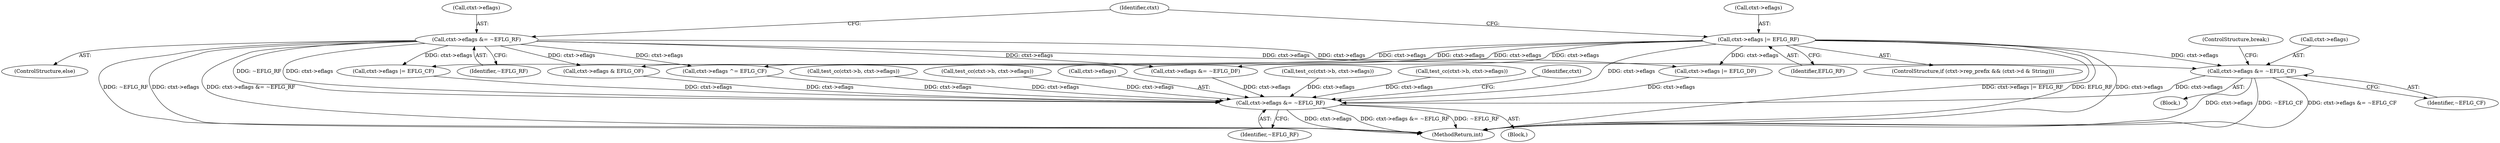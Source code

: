 digraph "0_linux_234f3ce485d54017f15cf5e0699cff4100121601_8@pointer" {
"1000963" [label="(Call,ctxt->eflags &= ~EFLG_CF)"];
"1000699" [label="(Call,ctxt->eflags &= ~EFLG_RF)"];
"1000693" [label="(Call,ctxt->eflags |= EFLG_RF)"];
"1001185" [label="(Call,ctxt->eflags &= ~EFLG_RF)"];
"1000967" [label="(Identifier,~EFLG_CF)"];
"1000764" [label="(Block,)"];
"1000697" [label="(Identifier,EFLG_RF)"];
"1001319" [label="(Call,test_cc(ctxt->b, ctxt->eflags))"];
"1001185" [label="(Call,ctxt->eflags &= ~EFLG_RF)"];
"1001480" [label="(MethodReturn,int)"];
"1000968" [label="(ControlStructure,break;)"];
"1000703" [label="(Identifier,~EFLG_RF)"];
"1000706" [label="(Identifier,ctxt)"];
"1000970" [label="(Call,ctxt->eflags |= EFLG_CF)"];
"1000699" [label="(Call,ctxt->eflags &= ~EFLG_RF)"];
"1001278" [label="(Call,test_cc(ctxt->b, ctxt->eflags))"];
"1000963" [label="(Call,ctxt->eflags &= ~EFLG_CF)"];
"1000921" [label="(Call,ctxt->eflags & EFLG_OF)"];
"1001186" [label="(Call,ctxt->eflags)"];
"1000683" [label="(ControlStructure,if (ctxt->rep_prefix && (ctxt->d & String)))"];
"1000694" [label="(Call,ctxt->eflags)"];
"1000956" [label="(Call,ctxt->eflags ^= EFLG_CF)"];
"1001343" [label="(Call,test_cc(ctxt->b, ctxt->eflags))"];
"1001189" [label="(Identifier,~EFLG_RF)"];
"1000977" [label="(Call,ctxt->eflags &= ~EFLG_DF)"];
"1000698" [label="(ControlStructure,else)"];
"1000700" [label="(Call,ctxt->eflags)"];
"1001102" [label="(Block,)"];
"1000789" [label="(Call,test_cc(ctxt->b, ctxt->eflags))"];
"1000693" [label="(Call,ctxt->eflags |= EFLG_RF)"];
"1000964" [label="(Call,ctxt->eflags)"];
"1000984" [label="(Call,ctxt->eflags |= EFLG_DF)"];
"1001192" [label="(Identifier,ctxt)"];
"1000963" -> "1000764"  [label="AST: "];
"1000963" -> "1000967"  [label="CFG: "];
"1000964" -> "1000963"  [label="AST: "];
"1000967" -> "1000963"  [label="AST: "];
"1000968" -> "1000963"  [label="CFG: "];
"1000963" -> "1001480"  [label="DDG: ctxt->eflags"];
"1000963" -> "1001480"  [label="DDG: ~EFLG_CF"];
"1000963" -> "1001480"  [label="DDG: ctxt->eflags &= ~EFLG_CF"];
"1000699" -> "1000963"  [label="DDG: ctxt->eflags"];
"1000693" -> "1000963"  [label="DDG: ctxt->eflags"];
"1000963" -> "1001185"  [label="DDG: ctxt->eflags"];
"1000699" -> "1000698"  [label="AST: "];
"1000699" -> "1000703"  [label="CFG: "];
"1000700" -> "1000699"  [label="AST: "];
"1000703" -> "1000699"  [label="AST: "];
"1000706" -> "1000699"  [label="CFG: "];
"1000699" -> "1001480"  [label="DDG: ctxt->eflags"];
"1000699" -> "1001480"  [label="DDG: ctxt->eflags &= ~EFLG_RF"];
"1000699" -> "1001480"  [label="DDG: ~EFLG_RF"];
"1000699" -> "1000921"  [label="DDG: ctxt->eflags"];
"1000699" -> "1000956"  [label="DDG: ctxt->eflags"];
"1000699" -> "1000970"  [label="DDG: ctxt->eflags"];
"1000699" -> "1000977"  [label="DDG: ctxt->eflags"];
"1000699" -> "1000984"  [label="DDG: ctxt->eflags"];
"1000699" -> "1001185"  [label="DDG: ctxt->eflags"];
"1000699" -> "1001185"  [label="DDG: ~EFLG_RF"];
"1000693" -> "1000683"  [label="AST: "];
"1000693" -> "1000697"  [label="CFG: "];
"1000694" -> "1000693"  [label="AST: "];
"1000697" -> "1000693"  [label="AST: "];
"1000706" -> "1000693"  [label="CFG: "];
"1000693" -> "1001480"  [label="DDG: ctxt->eflags |= EFLG_RF"];
"1000693" -> "1001480"  [label="DDG: EFLG_RF"];
"1000693" -> "1001480"  [label="DDG: ctxt->eflags"];
"1000693" -> "1000921"  [label="DDG: ctxt->eflags"];
"1000693" -> "1000956"  [label="DDG: ctxt->eflags"];
"1000693" -> "1000970"  [label="DDG: ctxt->eflags"];
"1000693" -> "1000977"  [label="DDG: ctxt->eflags"];
"1000693" -> "1000984"  [label="DDG: ctxt->eflags"];
"1000693" -> "1001185"  [label="DDG: ctxt->eflags"];
"1001185" -> "1001102"  [label="AST: "];
"1001185" -> "1001189"  [label="CFG: "];
"1001186" -> "1001185"  [label="AST: "];
"1001189" -> "1001185"  [label="AST: "];
"1001192" -> "1001185"  [label="CFG: "];
"1001185" -> "1001480"  [label="DDG: ctxt->eflags"];
"1001185" -> "1001480"  [label="DDG: ctxt->eflags &= ~EFLG_RF"];
"1001185" -> "1001480"  [label="DDG: ~EFLG_RF"];
"1000956" -> "1001185"  [label="DDG: ctxt->eflags"];
"1001343" -> "1001185"  [label="DDG: ctxt->eflags"];
"1000970" -> "1001185"  [label="DDG: ctxt->eflags"];
"1000977" -> "1001185"  [label="DDG: ctxt->eflags"];
"1000921" -> "1001185"  [label="DDG: ctxt->eflags"];
"1000789" -> "1001185"  [label="DDG: ctxt->eflags"];
"1001278" -> "1001185"  [label="DDG: ctxt->eflags"];
"1000984" -> "1001185"  [label="DDG: ctxt->eflags"];
"1001319" -> "1001185"  [label="DDG: ctxt->eflags"];
}
